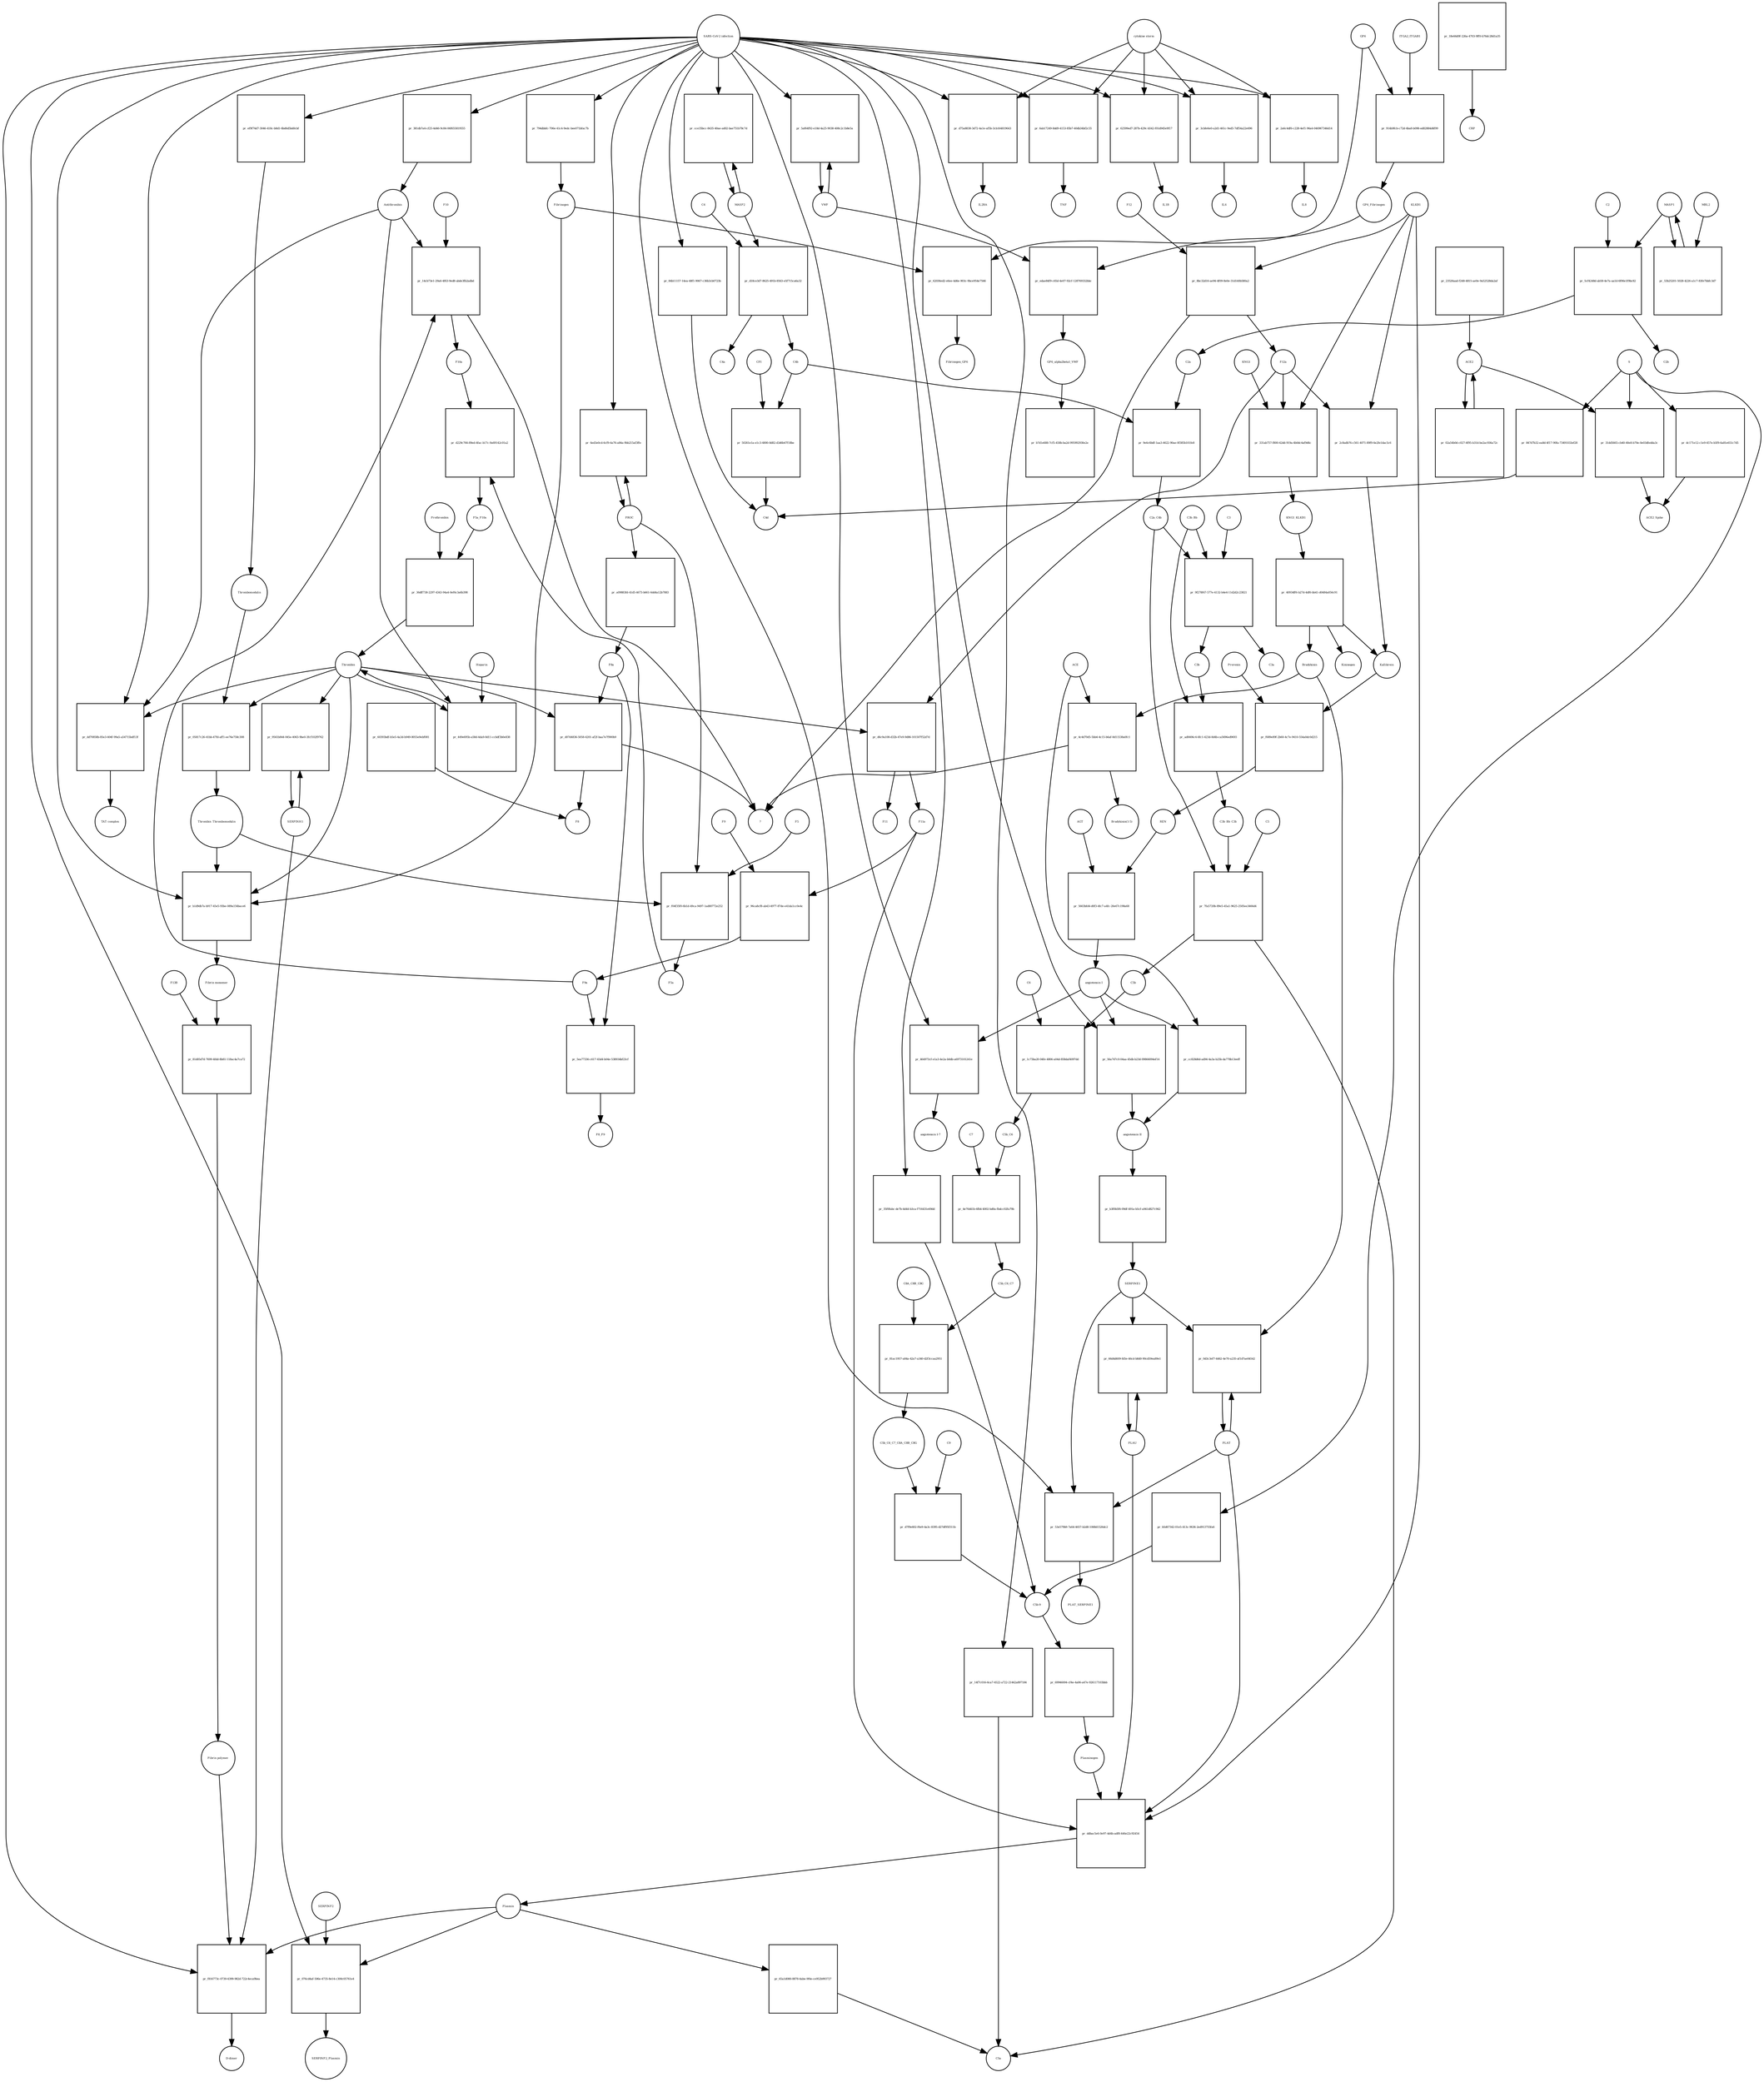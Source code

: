 strict digraph  {
C4b [annotation="", bipartite=0, cls=macromolecule, fontsize=4, label=C4b, shape=circle];
"pr_9e6c6bdf-1aa3-4622-90ae-0f385b101fe8" [annotation="", bipartite=1, cls=process, fontsize=4, label="pr_9e6c6bdf-1aa3-4622-90ae-0f385b101fe8", shape=square];
C2a [annotation="", bipartite=0, cls=macromolecule, fontsize=4, label=C2a, shape=circle];
C2a_C4b [annotation="", bipartite=0, cls=complex, fontsize=4, label=C2a_C4b, shape=circle];
C3b [annotation="", bipartite=0, cls=macromolecule, fontsize=4, label=C3b, shape=circle];
"pr_ad8406c4-6fc1-423d-8d4b-ca5696ed9693" [annotation="", bipartite=1, cls=process, fontsize=4, label="pr_ad8406c4-6fc1-423d-8d4b-ca5696ed9693", shape=square];
C3b_Bb [annotation="urn_miriam_pubmed_12440962|urn_miriam_brenda_3.4.21.47", bipartite=0, cls=complex, fontsize=4, label=C3b_Bb, shape=circle];
C3b_Bb_C3b [annotation="urn_miriam_pubmed_12440962|urn_miriam_brenda_34.4.21.47", bipartite=0, cls=complex, fontsize=4, label=C3b_Bb_C3b, shape=circle];
"pr_50261e1a-e1c3-4800-8d82-d3d6b47f18be" [annotation="", bipartite=1, cls=process, fontsize=4, label="pr_50261e1a-e1c3-4800-8d82-d3d6b47f18be", shape=square];
C4d [annotation="", bipartite=0, cls=macromolecule, fontsize=4, label=C4d, shape=circle];
CFI [annotation="urn_miriam_hgnc_HGNC%3A2771", bipartite=0, cls=macromolecule, fontsize=4, label=CFI, shape=circle];
"pr_60393bdf-b5e5-4a3d-b949-8055e9ebf081" [annotation="", bipartite=1, cls=process, fontsize=4, label="pr_60393bdf-b5e5-4a3d-b949-8055e9ebf081", shape=square];
F8 [annotation="urn_miriam_hgnc_HGNC%3A3546", bipartite=0, cls=macromolecule, fontsize=4, label=F8, shape=circle];
"pr_381db7a4-cf25-4d46-9c84-06f655819555" [annotation="", bipartite=1, cls=process, fontsize=4, label="pr_381db7a4-cf25-4d46-9c84-06f655819555", shape=square];
Antithrombin [annotation="urn_miriam_hgnc_HGNC%3A775", bipartite=0, cls=macromolecule, fontsize=4, label=Antithrombin, shape=circle];
"SARS-CoV-2 infection" [annotation=urn_miriam_taxonomy_2697049, bipartite=0, cls=phenotype, fontsize=4, label="SARS-CoV-2 infection", shape=circle];
S [annotation="urn_miriam_uniprot_P0DTC2|urn_miriam_uniprot_P59594", bipartite=0, cls=macromolecule, fontsize=4, label=S, shape=circle];
"pr_dc171e12-c1e9-457e-b5f9-6a81e651c7d5" [annotation="", bipartite=1, cls="omitted process", fontsize=4, label="pr_dc171e12-c1e9-457e-b5f9-6a81e651c7d5", shape=square];
ACE2_Spike [annotation="", bipartite=0, cls=complex, fontsize=4, label=ACE2_Spike, shape=circle];
Bradykinin [annotation="urn_miriam_obo.chebi_CHEBI%3A3165", bipartite=0, cls=macromolecule, fontsize=4, label=Bradykinin, shape=circle];
"pr_4c4d70d5-5bb4-4c15-b6af-8d11538a0fc1" [annotation="", bipartite=1, cls=process, fontsize=4, label="pr_4c4d70d5-5bb4-4c15-b6af-8d11538a0fc1", shape=square];
"Bradykinin(1-5)" [annotation="", bipartite=0, cls=macromolecule, fontsize=4, label="Bradykinin(1-5)", shape=circle];
"?" [annotation="", bipartite=0, cls=macromolecule, fontsize=4, label="?", shape=circle];
ACE [annotation="urn_miriam_hgnc_HGNC%3A2707", bipartite=0, cls=macromolecule, fontsize=4, label=ACE, shape=circle];
ACE2 [annotation="urn_miriam_hgnc_HGNC%3A13557", bipartite=0, cls=macromolecule, fontsize=4, label=ACE2, shape=circle];
"pr_02a54b0d-c027-4f95-b31d-be2ac936a72c" [annotation="", bipartite=1, cls=process, fontsize=4, label="pr_02a54b0d-c027-4f95-b31d-be2ac936a72c", shape=square];
"pr_31dd5665-cb40-40e8-b70e-0e03dfedda3c" [annotation="", bipartite=1, cls=process, fontsize=4, label="pr_31dd5665-cb40-40e8-b70e-0e03dfedda3c", shape=square];
"pr_23526aad-f248-4815-ae0e-9a52528da2af" [annotation="", bipartite=1, cls=process, fontsize=4, label="pr_23526aad-f248-4815-ae0e-9a52528da2af", shape=square];
"angiotensin I" [annotation="urn_miriam_obo.chebi_CHEBI%3A2718", bipartite=0, cls="simple chemical", fontsize=4, label="angiotensin I", shape=circle];
"pr_464973cf-e1a3-4e2a-b0db-a6973101241e" [annotation="", bipartite=1, cls=process, fontsize=4, label="pr_464973cf-e1a3-4e2a-b0db-a6973101241e", shape=square];
"angiotensin I-7" [annotation="urn_miriam_obo.chebi_CHEBI%3A55438", bipartite=0, cls="simple chemical", fontsize=4, label="angiotensin I-7", shape=circle];
"pr_847d7b32-ea8d-4f17-90fa-73491033ef28" [annotation="", bipartite=1, cls=process, fontsize=4, label="pr_847d7b32-ea8d-4f17-90fa-73491033ef28", shape=square];
"pr_b5d67342-01e5-413c-9636-2ed913755fa6" [annotation="", bipartite=1, cls=process, fontsize=4, label="pr_b5d67342-01e5-413c-9636-2ed913755fa6", shape=square];
"C5b-9" [annotation="", bipartite=0, cls=complex, fontsize=4, label="C5b-9", shape=circle];
"pr_18e66d9f-226a-4703-9ff0-b76dc28d1a35" [annotation="", bipartite=1, cls=process, fontsize=4, label="pr_18e66d9f-226a-4703-9ff0-b76dc28d1a35", shape=square];
CRP [annotation="urn_miriam_hgnc_HGNC%3A2367", bipartite=0, cls=macromolecule, fontsize=4, label=CRP, shape=circle];
VWF [annotation="", bipartite=0, cls=macromolecule, fontsize=4, label=VWF, shape=circle];
"pr_5af64f92-e18d-4a25-9038-408c2c1b8e5a" [annotation="", bipartite=1, cls=process, fontsize=4, label="pr_5af64f92-e18d-4a25-9038-408c2c1b8e5a", shape=square];
PROC [annotation="urn_miriam_hgnc_HGNC%3A9451", bipartite=0, cls=macromolecule, fontsize=4, label=PROC, shape=circle];
"pr_6ed3e0cd-6cf9-4a76-a84a-9bb215af3ffe" [annotation="", bipartite=1, cls=process, fontsize=4, label="pr_6ed3e0cd-6cf9-4a76-a84a-9bb215af3ffe", shape=square];
"pr_84b11157-14ea-48f1-9067-c36b3cb0723b" [annotation="", bipartite=1, cls=process, fontsize=4, label="pr_84b11157-14ea-48f1-9067-c36b3cb0723b", shape=square];
Plasmin [annotation="urn_miriam_hgnc_HGNC%3A9051", bipartite=0, cls=macromolecule, fontsize=4, label=Plasmin, shape=circle];
"pr_076cd4af-506e-4735-8e14-c300c05761e4" [annotation="", bipartite=1, cls=process, fontsize=4, label="pr_076cd4af-506e-4735-8e14-c300c05761e4", shape=square];
SERPINF2 [annotation="urn_miriam_hgnc_HGNC%3A9075", bipartite=0, cls=macromolecule, fontsize=4, label=SERPINF2, shape=circle];
SERPINF2_Plasmin [annotation="", bipartite=0, cls=complex, fontsize=4, label=SERPINF2_Plasmin, shape=circle];
"pr_ef9f74d7-3046-418c-b8d1-6bd6d5bd0cbf" [annotation="", bipartite=1, cls=process, fontsize=4, label="pr_ef9f74d7-3046-418c-b8d1-6bd6d5bd0cbf", shape=square];
Thrombomodulin [annotation="urn_miriam_hgnc_HGNC%3A11784", bipartite=0, cls=macromolecule, fontsize=4, label=Thrombomodulin, shape=circle];
KLKB1 [annotation=urn_miriam_hgnc_6371, bipartite=0, cls=macromolecule, fontsize=4, label=KLKB1, shape=circle];
"pr_2c8adb76-c561-4071-89f9-6e2fe1dac5c6" [annotation="", bipartite=1, cls=process, fontsize=4, label="pr_2c8adb76-c561-4071-89f9-6e2fe1dac5c6", shape=square];
Kallikrein [annotation=urn_miriam_hgnc_6371, bipartite=0, cls=macromolecule, fontsize=4, label=Kallikrein, shape=circle];
F12a [annotation="urn_miriam_hgnc_HGNC%3A3530", bipartite=0, cls=macromolecule, fontsize=4, label=F12a, shape=circle];
KNG1_KLKB1 [annotation=urn_miriam_pubmed_17598838, bipartite=0, cls=complex, fontsize=4, label=KNG1_KLKB1, shape=circle];
"pr_40934ff6-b27d-4df6-bb41-d0484a056c91" [annotation="", bipartite=1, cls=process, fontsize=4, label="pr_40934ff6-b27d-4df6-bb41-d0484a056c91", shape=square];
Kininogen [annotation="urn_miriam_hgnc_HGNC%3A6383", bipartite=0, cls=macromolecule, fontsize=4, label=Kininogen, shape=circle];
"pr_35f0fabc-de7b-4d44-b3ca-f716431e69dd" [annotation="", bipartite=1, cls=process, fontsize=4, label="pr_35f0fabc-de7b-4d44-b3ca-f716431e69dd", shape=square];
"pr_14f7c016-6ca7-4522-a722-21442a897184" [annotation="", bipartite=1, cls=process, fontsize=4, label="pr_14f7c016-6ca7-4522-a722-21442a897184", shape=square];
C5a [annotation="", bipartite=0, cls=macromolecule, fontsize=4, label=C5a, shape=circle];
PLAT [annotation="urn_miriam_hgnc_HGNC%3A9051", bipartite=0, cls=macromolecule, fontsize=4, label=PLAT, shape=circle];
"pr_0d3c3ef7-4462-4e70-a235-af1d7ae04542" [annotation="", bipartite=1, cls=process, fontsize=4, label="pr_0d3c3ef7-4462-4e70-a235-af1d7ae04542", shape=square];
SERPINE1 [annotation="urn_miriam_hgnc_HGNC%3A8593", bipartite=0, cls=macromolecule, fontsize=4, label=SERPINE1, shape=circle];
AGT [annotation="urn_miriam_hgnc_HGNC%3A333", bipartite=0, cls=macromolecule, fontsize=4, label=AGT, shape=circle];
"pr_5663bfd4-d0f3-4fc7-a4fc-20e67c198a68" [annotation="", bipartite=1, cls=process, fontsize=4, label="pr_5663bfd4-d0f3-4fc7-a4fc-20e67c198a68", shape=square];
REN [annotation="urn_miriam_hgnc_HGNC%3A9958", bipartite=0, cls=macromolecule, fontsize=4, label=REN, shape=circle];
C2 [annotation="urn_miriam_hgnc_HGNC%3A1248", bipartite=0, cls=macromolecule, fontsize=4, label=C2, shape=circle];
"pr_5cf4248d-ab58-4e7a-aa1d-6f06e1f9bc82" [annotation="", bipartite=1, cls=process, fontsize=4, label="pr_5cf4248d-ab58-4e7a-aa1d-6f06e1f9bc82", shape=square];
C2b [annotation="", bipartite=0, cls=macromolecule, fontsize=4, label=C2b, shape=circle];
MASP1 [annotation="", bipartite=0, cls=macromolecule, fontsize=4, label=MASP1, shape=circle];
MASP2 [annotation="", bipartite=0, cls=macromolecule, fontsize=4, label=MASP2, shape=circle];
"pr_cce35bcc-8435-40ae-ad02-bae751b78c7d" [annotation="", bipartite=1, cls=process, fontsize=4, label="pr_cce35bcc-8435-40ae-ad02-bae751b78c7d", shape=square];
"pr_53b25201-5028-4226-a1c7-83fe7bbfc3d7" [annotation="", bipartite=1, cls=process, fontsize=4, label="pr_53b25201-5028-4226-a1c7-83fe7bbfc3d7", shape=square];
MBL2 [annotation=urn_miriam_hgnc_6902, bipartite=0, cls=macromolecule, fontsize=4, label=MBL2, shape=circle];
F10 [annotation="urn_miriam_hgnc_HGNC%3A3528", bipartite=0, cls=macromolecule, fontsize=4, label=F10, shape=circle];
"pr_14cb73e1-29a6-4f63-9ed8-abde3fb2adbd" [annotation="", bipartite=1, cls=process, fontsize=4, label="pr_14cb73e1-29a6-4f63-9ed8-abde3fb2adbd", shape=square];
F10a [annotation="urn_miriam_hgnc_HGNC%3A3528", bipartite=0, cls=macromolecule, fontsize=4, label=F10a, shape=circle];
F9a [annotation="", bipartite=0, cls=macromolecule, fontsize=4, label=F9a, shape=circle];
C3 [annotation="urn_miriam_hgnc_HGNC%3A1318", bipartite=0, cls=macromolecule, fontsize=4, label=C3, shape=circle];
"pr_9f278f47-577e-4132-b4e4-11d2d2c23821" [annotation="", bipartite=1, cls=process, fontsize=4, label="pr_9f278f47-577e-4132-b4e4-11d2d2c23821", shape=square];
C3a [annotation="", bipartite=0, cls=macromolecule, fontsize=4, label=C3a, shape=circle];
Prorenin [annotation="", bipartite=0, cls=macromolecule, fontsize=4, label=Prorenin, shape=circle];
"pr_f689e89f-2b60-4c7e-9410-554a0dc0d215" [annotation="", bipartite=1, cls=process, fontsize=4, label="pr_f689e89f-2b60-4c7e-9410-554a0dc0d215", shape=square];
F8a [annotation="urn_miriam_hgnc_HGNC%3A3546", bipartite=0, cls=macromolecule, fontsize=4, label=F8a, shape=circle];
"pr_d07d4836-5058-4201-af2f-baa7e7f900b9" [annotation="", bipartite=1, cls=process, fontsize=4, label="pr_d07d4836-5058-4201-af2f-baa7e7f900b9", shape=square];
Thrombin [annotation="urn_miriam_hgnc_HGNC%3A3535", bipartite=0, cls=macromolecule, fontsize=4, label=Thrombin, shape=circle];
"pr_449e695b-a58d-4da9-8d11-ccbdf3b0e838" [annotation="", bipartite=1, cls=process, fontsize=4, label="pr_449e695b-a58d-4da9-8d11-ccbdf3b0e838", shape=square];
Heparin [annotation="urn_miriam_pubmed_708377|urn_miriam_obo.chebi_CHEBI%3A28304", bipartite=0, cls="simple chemical", fontsize=4, label=Heparin, shape=circle];
"pr_cc828d6d-ad94-4a3a-b25b-da778b13eeff" [annotation="", bipartite=1, cls=process, fontsize=4, label="pr_cc828d6d-ad94-4a3a-b25b-da778b13eeff", shape=square];
"angiotensin II" [annotation="urn_miriam_obo.chebi_CHEBI%3A2718", bipartite=0, cls="simple chemical", fontsize=4, label="angiotensin II", shape=circle];
PLAU [annotation="", bipartite=0, cls=macromolecule, fontsize=4, label=PLAU, shape=circle];
"pr_66d4d609-fd5e-46cd-b8d0-90cd59ea89e1" [annotation="", bipartite=1, cls=process, fontsize=4, label="pr_66d4d609-fd5e-46cd-b8d0-90cd59ea89e1", shape=square];
F12 [annotation="urn_miriam_hgnc_HGNC%3A3530", bipartite=0, cls=macromolecule, fontsize=4, label=F12, shape=circle];
"pr_8bc32d16-ae94-4f09-8e0e-31d140b580a2" [annotation="", bipartite=1, cls=process, fontsize=4, label="pr_8bc32d16-ae94-4f09-8e0e-31d140b580a2", shape=square];
"pr_d6c9a108-d32b-47e9-9d86-101507f52d7d" [annotation="", bipartite=1, cls=process, fontsize=4, label="pr_d6c9a108-d32b-47e9-9d86-101507f52d7d", shape=square];
F11 [annotation="urn_miriam_hgnc_HGNC%3A3529", bipartite=0, cls=macromolecule, fontsize=4, label=F11, shape=circle];
F11a [annotation="urn_miriam_hgnc_HGNC%3A3529", bipartite=0, cls=macromolecule, fontsize=4, label=F11a, shape=circle];
C4 [annotation="", bipartite=0, cls=macromolecule, fontsize=4, label=C4, shape=circle];
"pr_d18ce3d7-8625-491b-8563-e5f715ca6a32" [annotation="", bipartite=1, cls=process, fontsize=4, label="pr_d18ce3d7-8625-491b-8563-e5f715ca6a32", shape=square];
C4a [annotation="", bipartite=0, cls=macromolecule, fontsize=4, label=C4a, shape=circle];
"pr_53e579b9-7a64-4657-b2d8-1068d1526dc2" [annotation="", bipartite=1, cls=process, fontsize=4, label="pr_53e579b9-7a64-4657-b2d8-1068d1526dc2", shape=square];
PLAT_SERPINE1 [annotation=urn_miriam_pubmed_22449964, bipartite=0, cls=complex, fontsize=4, label=PLAT_SERPINE1, shape=circle];
"pr_5ea77336-c617-45d4-b04e-538934bf23cf" [annotation="", bipartite=1, cls=process, fontsize=4, label="pr_5ea77336-c617-45d4-b04e-538934bf23cf", shape=square];
F8_F9 [annotation=urn_miriam_pubmed_22471307, bipartite=0, cls=complex, fontsize=4, label=F8_F9, shape=circle];
"pr_d229c766-89ed-4fac-b17c-9a69142c01a2" [annotation="", bipartite=1, cls=process, fontsize=4, label="pr_d229c766-89ed-4fac-b17c-9a69142c01a2", shape=square];
F5a [annotation="urn_miriam_hgnc_HGNC%3A3542", bipartite=0, cls=macromolecule, fontsize=4, label=F5a, shape=circle];
F5a_F10a [annotation=urn_miriam_pubmed_2303476, bipartite=0, cls=complex, fontsize=4, label=F5a_F10a, shape=circle];
F5 [annotation="urn_miriam_hgnc_HGNC%3A3541", bipartite=0, cls=macromolecule, fontsize=4, label=F5, shape=circle];
"pr_f04f35f0-6b1d-49ca-9497-1ad80772e252" [annotation="", bipartite=1, cls=process, fontsize=4, label="pr_f04f35f0-6b1d-49ca-9497-1ad80772e252", shape=square];
Thrombin_Thrombomodulin [annotation="urn_miriam_pubmed_6282863|urn_miriam_taxonomy_9986", bipartite=0, cls=complex, fontsize=4, label=Thrombin_Thrombomodulin, shape=circle];
SERPINH1 [annotation="urn_miriam_hgnc_HGNC%3A1546", bipartite=0, cls=macromolecule, fontsize=4, label=SERPINH1, shape=circle];
"pr_9561b844-045e-4063-9be0-3fcf102f9762" [annotation="", bipartite=1, cls=process, fontsize=4, label="pr_9561b844-045e-4063-9be0-3fcf102f9762", shape=square];
Fibrinogen [annotation=urn_miriam_pubmed_19296670, bipartite=0, cls=complex, fontsize=4, label=Fibrinogen, shape=circle];
"pr_b1d9db7a-b917-45e5-93be-089a156bace6" [annotation="", bipartite=1, cls=process, fontsize=4, label="pr_b1d9db7a-b917-45e5-93be-089a156bace6", shape=square];
"Fibrin monomer" [annotation="", bipartite=0, cls=macromolecule, fontsize=4, label="Fibrin monomer", shape=circle];
C5 [annotation="urn_miriam_hgnc_HGNC%3A1331", bipartite=0, cls=macromolecule, fontsize=4, label=C5, shape=circle];
"pr_7fa5720b-89e5-45a1-9625-2505ee3466d4" [annotation="", bipartite=1, cls=process, fontsize=4, label="pr_7fa5720b-89e5-45a1-9625-2505ee3466d4", shape=square];
C5b [annotation="", bipartite=0, cls=macromolecule, fontsize=4, label=C5b, shape=circle];
"pr_1c73ba20-04fe-4806-a04d-858daf4097dd" [annotation="", bipartite=1, cls=process, fontsize=4, label="pr_1c73ba20-04fe-4806-a04d-858daf4097dd", shape=square];
C6 [annotation="urn_miriam_hgnc_HGNC%3A1339", bipartite=0, cls=macromolecule, fontsize=4, label=C6, shape=circle];
C5b_C6 [annotation="", bipartite=0, cls=complex, fontsize=4, label=C5b_C6, shape=circle];
"pr_4e70d41b-6fb4-4002-bd0a-fbdcc02fa79b" [annotation="", bipartite=1, cls=process, fontsize=4, label="pr_4e70d41b-6fb4-4002-bd0a-fbdcc02fa79b", shape=square];
C7 [annotation="urn_miriam_hgnc_HGNC%3A1346", bipartite=0, cls=macromolecule, fontsize=4, label=C7, shape=circle];
C5b_C6_C7 [annotation=urn_miriam_pubmed_28630159, bipartite=0, cls=complex, fontsize=4, label=C5b_C6_C7, shape=circle];
"pr_81ac1957-a84a-42a7-a340-d2f3ccaa2951" [annotation="", bipartite=1, cls=process, fontsize=4, label="pr_81ac1957-a84a-42a7-a340-d2f3ccaa2951", shape=square];
C8A_C8B_C8G [annotation="", bipartite=0, cls=complex, fontsize=4, label=C8A_C8B_C8G, shape=circle];
C5b_C6_C7_C8A_C8B_C8G [annotation=urn_miriam_pubmed_28630159, bipartite=0, cls=complex, fontsize=4, label=C5b_C6_C7_C8A_C8B_C8G, shape=circle];
"pr_d7f9e602-f6e9-4a3c-8395-d27df95f311b" [annotation="", bipartite=1, cls=process, fontsize=4, label="pr_d7f9e602-f6e9-4a3c-8395-d27df95f311b", shape=square];
C9 [annotation="urn_miriam_hgnc_HGNC%3A1358", bipartite=0, cls=macromolecule, fontsize=4, label=C9, shape=circle];
"pr_56a747c0-04aa-45db-b23d-09866094ef14" [annotation="", bipartite=1, cls=process, fontsize=4, label="pr_56a747c0-04aa-45db-b23d-09866094ef14", shape=square];
"pr_62599ed7-287b-429c-b542-f01d945e9f17" [annotation="", bipartite=1, cls=process, fontsize=4, label="pr_62599ed7-287b-429c-b542-f01d945e9f17", shape=square];
IL1B [annotation=urn_miriam_hgnc_5992, bipartite=0, cls=macromolecule, fontsize=4, label=IL1B, shape=circle];
"cytokine storm" [annotation=urn_miriam_pubmed_2504360, bipartite=0, cls=phenotype, fontsize=4, label="cytokine storm", shape=circle];
"pr_794dbbfc-706e-41c4-9edc-bee071bfac7b" [annotation="", bipartite=1, cls=process, fontsize=4, label="pr_794dbbfc-706e-41c4-9edc-bee071bfac7b", shape=square];
"pr_3cbfe6e0-a2d1-461c-9ed5-7df54a22e696" [annotation="", bipartite=1, cls=process, fontsize=4, label="pr_3cbfe6e0-a2d1-461c-9ed5-7df54a22e696", shape=square];
IL6 [annotation=urn_miriam_hgnc_6018, bipartite=0, cls=macromolecule, fontsize=4, label=IL6, shape=circle];
"pr_2a6c4df6-c228-4ef1-96a4-046967346d14" [annotation="", bipartite=1, cls=process, fontsize=4, label="pr_2a6c4df6-c228-4ef1-96a4-046967346d14", shape=square];
IL8 [annotation="urn_miriam_hgnc_HGNC%3A6025", bipartite=0, cls=macromolecule, fontsize=4, label=IL8, shape=circle];
"pr_d75a8838-3d72-4a1e-af5b-3cb164819643" [annotation="", bipartite=1, cls=process, fontsize=4, label="pr_d75a8838-3d72-4a1e-af5b-3cb164819643", shape=square];
IL2RA [annotation="urn_miriam_hgnc_HGNC%3A6008", bipartite=0, cls=macromolecule, fontsize=4, label=IL2RA, shape=circle];
Plasminogen [annotation="urn_miriam_hgnc_HGNC%3A9071", bipartite=0, cls=macromolecule, fontsize=4, label=Plasminogen, shape=circle];
"pr_ddbac5e6-0e97-4d4b-adf8-446e22c92454" [annotation="", bipartite=1, cls=process, fontsize=4, label="pr_ddbac5e6-0e97-4d4b-adf8-446e22c92454", shape=square];
"pr_dd70858b-85e3-404f-99a5-a54715bdf13f" [annotation="", bipartite=1, cls=process, fontsize=4, label="pr_dd70858b-85e3-404f-99a5-a54715bdf13f", shape=square];
"TAT complex" [annotation=urn_miriam_pubmed_22930518, bipartite=0, cls=complex, fontsize=4, label="TAT complex", shape=circle];
Prothrombin [annotation="urn_miriam_hgnc_HGNC%3A3535", bipartite=0, cls=macromolecule, fontsize=4, label=Prothrombin, shape=circle];
"pr_36dff738-2297-4343-94a4-0ef6c3a6b398" [annotation="", bipartite=1, cls=process, fontsize=4, label="pr_36dff738-2297-4343-94a4-0ef6c3a6b398", shape=square];
"pr_a09883fd-41d5-4673-b661-6dd4a12b7883" [annotation="", bipartite=1, cls=process, fontsize=4, label="pr_a09883fd-41d5-4673-b661-6dd4a12b7883", shape=square];
"pr_b3f0b5f6-09df-491a-b5cf-a941d827c942" [annotation="", bipartite=1, cls=process, fontsize=4, label="pr_b3f0b5f6-09df-491a-b5cf-a941d827c942", shape=square];
"pr_05817c26-41bb-47fd-aff1-ee76e758c308" [annotation="", bipartite=1, cls=process, fontsize=4, label="pr_05817c26-41bb-47fd-aff1-ee76e758c308", shape=square];
F9 [annotation="urn_miriam_hgnc_HGNC%3A35531", bipartite=0, cls=macromolecule, fontsize=4, label=F9, shape=circle];
"pr_96ca8cf8-ab43-4977-87de-e41da1cc0e4c" [annotation="", bipartite=1, cls=process, fontsize=4, label="pr_96ca8cf8-ab43-4977-87de-e41da1cc0e4c", shape=square];
"pr_331ab757-f800-42dd-919a-4b0dc4af9d6c" [annotation="", bipartite=1, cls=process, fontsize=4, label="pr_331ab757-f800-42dd-919a-4b0dc4af9d6c", shape=square];
KNG1 [annotation="urn_miriam_hgnc.symbol_6383", bipartite=0, cls=macromolecule, fontsize=4, label=KNG1, shape=circle];
"pr_69946004-cf4e-4a06-a47e-926117103bbb" [annotation="", bipartite=1, cls=process, fontsize=4, label="pr_69946004-cf4e-4a06-a47e-926117103bbb", shape=square];
"pr_65a1d080-8878-4abe-9f4e-ce952b993727" [annotation="", bipartite=1, cls=process, fontsize=4, label="pr_65a1d080-8878-4abe-9f4e-ce952b993727", shape=square];
"pr_6ab17249-8dd9-4153-85b7-40db34bf2c55" [annotation="", bipartite=1, cls=process, fontsize=4, label="pr_6ab17249-8dd9-4153-85b7-40db34bf2c55", shape=square];
TNF [annotation=urn_miriam_hgnc_11892, bipartite=0, cls=macromolecule, fontsize=4, label=TNF, shape=circle];
"pr_81d05d7d-7699-4fdd-8b81-118ac4a7ca72" [annotation="", bipartite=1, cls=process, fontsize=4, label="pr_81d05d7d-7699-4fdd-8b81-118ac4a7ca72", shape=square];
"Fibrin polymer" [annotation="", bipartite=0, cls=macromolecule, fontsize=4, label="Fibrin polymer", shape=circle];
F13B [annotation="", bipartite=0, cls=macromolecule, fontsize=4, label=F13B, shape=circle];
"pr_f816773c-0739-4399-982d-722c4eca9bea" [annotation="", bipartite=1, cls=process, fontsize=4, label="pr_f816773c-0739-4399-982d-722c4eca9bea", shape=square];
"D-dimer" [annotation=urn_miriam_pubmed_19008457, bipartite=0, cls=macromolecule, fontsize=4, label="D-dimer", shape=circle];
GP6_alpha2beta1_VWF [annotation="", bipartite=0, cls=complex, fontsize=4, label=GP6_alpha2beta1_VWF, shape=circle];
"pr_b7d1e688-7cf5-458b-ba2d-995992930e2e" [annotation="", bipartite=1, cls="omitted process", fontsize=4, label="pr_b7d1e688-7cf5-458b-ba2d-995992930e2e", shape=square];
GP6 [annotation=urn_miriam_hgnc_14388, bipartite=0, cls=macromolecule, fontsize=4, label=GP6, shape=circle];
"pr_914b9fcb-c72d-4ba8-b098-ed82884d6f99" [annotation="", bipartite=1, cls=process, fontsize=4, label="pr_914b9fcb-c72d-4ba8-b098-ed82884d6f99", shape=square];
ITGA2_ITGAB1 [annotation="urn_miriam_intact_EBI-16428357", bipartite=0, cls=complex, fontsize=4, label=ITGA2_ITGAB1, shape=circle];
GP6_Fibrinogen [annotation="", bipartite=0, cls=complex, fontsize=4, label=GP6_Fibrinogen, shape=circle];
"pr_edae84f9-c65d-4e07-92cf-128769332bbc" [annotation="", bipartite=1, cls=process, fontsize=4, label="pr_edae84f9-c65d-4e07-92cf-128769332bbc", shape=square];
"pr_62036ed2-e6ee-4d6e-903c-9bce954e7566" [annotation="", bipartite=1, cls=process, fontsize=4, label="pr_62036ed2-e6ee-4d6e-903c-9bce954e7566", shape=square];
Fibrinogen_GP6 [annotation=urn_miriam_pubmed_19296670, bipartite=0, cls=complex, fontsize=4, label=Fibrinogen_GP6, shape=circle];
C4b -> "pr_9e6c6bdf-1aa3-4622-90ae-0f385b101fe8"  [annotation="", interaction_type=consumption];
C4b -> "pr_50261e1a-e1c3-4800-8d82-d3d6b47f18be"  [annotation="", interaction_type=consumption];
"pr_9e6c6bdf-1aa3-4622-90ae-0f385b101fe8" -> C2a_C4b  [annotation="", interaction_type=production];
C2a -> "pr_9e6c6bdf-1aa3-4622-90ae-0f385b101fe8"  [annotation="", interaction_type=consumption];
C2a_C4b -> "pr_9f278f47-577e-4132-b4e4-11d2d2c23821"  [annotation=urn_miriam_pubmed_12440962, interaction_type=catalysis];
C2a_C4b -> "pr_7fa5720b-89e5-45a1-9625-2505ee3466d4"  [annotation=urn_miriam_pubmed_28630159, interaction_type=catalysis];
C3b -> "pr_ad8406c4-6fc1-423d-8d4b-ca5696ed9693"  [annotation="", interaction_type=consumption];
"pr_ad8406c4-6fc1-423d-8d4b-ca5696ed9693" -> C3b_Bb_C3b  [annotation="", interaction_type=production];
C3b_Bb -> "pr_ad8406c4-6fc1-423d-8d4b-ca5696ed9693"  [annotation="", interaction_type=consumption];
C3b_Bb -> "pr_9f278f47-577e-4132-b4e4-11d2d2c23821"  [annotation=urn_miriam_pubmed_12440962, interaction_type=catalysis];
C3b_Bb_C3b -> "pr_7fa5720b-89e5-45a1-9625-2505ee3466d4"  [annotation=urn_miriam_pubmed_28630159, interaction_type=catalysis];
"pr_50261e1a-e1c3-4800-8d82-d3d6b47f18be" -> C4d  [annotation="", interaction_type=production];
CFI -> "pr_50261e1a-e1c3-4800-8d82-d3d6b47f18be"  [annotation=urn_miriam_pubmed_19362461, interaction_type=catalysis];
"pr_60393bdf-b5e5-4a3d-b949-8055e9ebf081" -> F8  [annotation="", interaction_type=production];
"pr_381db7a4-cf25-4d46-9c84-06f655819555" -> Antithrombin  [annotation="", interaction_type=production];
Antithrombin -> "pr_14cb73e1-29a6-4f63-9ed8-abde3fb2adbd"  [annotation="urn_miriam_pubmed_11551226|urn_miriam_pubmed_15853774", interaction_type=inhibition];
Antithrombin -> "pr_449e695b-a58d-4da9-8d11-ccbdf3b0e838"  [annotation=urn_miriam_pubmed_15853774, interaction_type=inhibition];
Antithrombin -> "pr_dd70858b-85e3-404f-99a5-a54715bdf13f"  [annotation="", interaction_type=consumption];
"SARS-CoV-2 infection" -> "pr_381db7a4-cf25-4d46-9c84-06f655819555"  [annotation=urn_miriam_pubmed_32302438, interaction_type="necessary stimulation"];
"SARS-CoV-2 infection" -> "pr_464973cf-e1a3-4e2a-b0db-a6973101241e"  [annotation=urn_miriam_pubmed_23392115, interaction_type=inhibition];
"SARS-CoV-2 infection" -> "pr_5af64f92-e18d-4a25-9038-408c2c1b8e5a"  [annotation=urn_miriam_pubmed_32367170, interaction_type="necessary stimulation"];
"SARS-CoV-2 infection" -> "pr_6ed3e0cd-6cf9-4a76-a84a-9bb215af3ffe"  [annotation=urn_miriam_pubmed_32302438, interaction_type="necessary stimulation"];
"SARS-CoV-2 infection" -> "pr_84b11157-14ea-48f1-9067-c36b3cb0723b"  [annotation=urn_miriam_pubmed_32299776, interaction_type=stimulation];
"SARS-CoV-2 infection" -> "pr_076cd4af-506e-4735-8e14-c300c05761e4"  [annotation="urn_miriam_pubmed_2437112|urn_miriam_doi_10.1101%2F2020.04.25.20077842", interaction_type=stimulation];
"SARS-CoV-2 infection" -> "pr_ef9f74d7-3046-418c-b8d1-6bd6d5bd0cbf"  [annotation="urn_miriam_doi_10.1101%2F2020.04.25.20077842", interaction_type="necessary stimulation"];
"SARS-CoV-2 infection" -> "pr_35f0fabc-de7b-4d44-b3ca-f716431e69dd"  [annotation=urn_miriam_pmc_PMC7260598, interaction_type="necessary stimulation"];
"SARS-CoV-2 infection" -> "pr_14f7c016-6ca7-4522-a722-21442a897184"  [annotation=urn_miriam_pmc_PMC7260598, interaction_type="necessary stimulation"];
"SARS-CoV-2 infection" -> "pr_cce35bcc-8435-40ae-ad02-bae751b78c7d"  [annotation="urn_miriam_pubmed_11290788|urn_miriam_pubmed_32299776", interaction_type=stimulation];
"SARS-CoV-2 infection" -> "pr_53e579b9-7a64-4657-b2d8-1068d1526dc2"  [annotation="urn_miriam_pubmed_22449964|urn_miriam_doi_10.1101%2F2020.04.25.20077842", interaction_type="necessary stimulation"];
"SARS-CoV-2 infection" -> "pr_b1d9db7a-b917-45e5-93be-089a156bace6"  [annotation="urn_miriam_pubmed_6282863|urn_miriam_pubmed_28228446|urn_miriam_pubmed_2117226", interaction_type="necessary stimulation"];
"SARS-CoV-2 infection" -> "pr_56a747c0-04aa-45db-b23d-09866094ef14"  [annotation=urn_miriam_pubmed_32048163, interaction_type=catalysis];
"SARS-CoV-2 infection" -> "pr_62599ed7-287b-429c-b542-f01d945e9f17"  [annotation=urn_miriam_pubmed_32171193, interaction_type=stimulation];
"SARS-CoV-2 infection" -> "pr_794dbbfc-706e-41c4-9edc-bee071bfac7b"  [annotation="", interaction_type=consumption];
"SARS-CoV-2 infection" -> "pr_3cbfe6e0-a2d1-461c-9ed5-7df54a22e696"  [annotation=urn_miriam_pubmed_32286245, interaction_type=stimulation];
"SARS-CoV-2 infection" -> "pr_2a6c4df6-c228-4ef1-96a4-046967346d14"  [annotation=urn_miriam_pubmed_32286245, interaction_type=stimulation];
"SARS-CoV-2 infection" -> "pr_d75a8838-3d72-4a1e-af5b-3cb164819643"  [annotation=urn_miriam_pubmed_32286245, interaction_type=stimulation];
"SARS-CoV-2 infection" -> "pr_dd70858b-85e3-404f-99a5-a54715bdf13f"  [annotation="urn_miriam_pubmed_22930518|urn_miriam_doi_10.1101%2F2020.04.25.20077842", interaction_type="necessary stimulation"];
"SARS-CoV-2 infection" -> "pr_6ab17249-8dd9-4153-85b7-40db34bf2c55"  [annotation=urn_miriam_pubmed_32504360, interaction_type=stimulation];
"SARS-CoV-2 infection" -> "pr_f816773c-0739-4399-982d-722c4eca9bea"  [annotation="urn_miriam_pubmed_29096812|urn_miriam_pubmed_10574983|urn_miriam_pubmed_32172226", interaction_type="necessary stimulation"];
S -> "pr_dc171e12-c1e9-457e-b5f9-6a81e651c7d5"  [annotation="", interaction_type=consumption];
S -> "pr_31dd5665-cb40-40e8-b70e-0e03dfedda3c"  [annotation="", interaction_type=consumption];
S -> "pr_847d7b32-ea8d-4f17-90fa-73491033ef28"  [annotation="", interaction_type=consumption];
S -> "pr_b5d67342-01e5-413c-9636-2ed913755fa6"  [annotation="", interaction_type=consumption];
"pr_dc171e12-c1e9-457e-b5f9-6a81e651c7d5" -> ACE2_Spike  [annotation="", interaction_type=production];
Bradykinin -> "pr_4c4d70d5-5bb4-4c15-b6af-8d11538a0fc1"  [annotation="", interaction_type=consumption];
Bradykinin -> "pr_0d3c3ef7-4462-4e70-a235-af1d7ae04542"  [annotation="urn_miriam_pubmed_10373228|urn_miriam_pubmed_2769655", interaction_type=catalysis];
"pr_4c4d70d5-5bb4-4c15-b6af-8d11538a0fc1" -> "Bradykinin(1-5)"  [annotation="", interaction_type=production];
"pr_4c4d70d5-5bb4-4c15-b6af-8d11538a0fc1" -> "?"  [annotation="", interaction_type=production];
ACE -> "pr_4c4d70d5-5bb4-4c15-b6af-8d11538a0fc1"  [annotation=urn_miriam_pubmed_10969042, interaction_type=catalysis];
ACE -> "pr_cc828d6d-ad94-4a3a-b25b-da778b13eeff"  [annotation="urn_miriam_taxonomy_9606|urn_miriam_pubmed_190881|urn_miriam_pubmed_10969042", interaction_type=catalysis];
ACE2 -> "pr_02a54b0d-c027-4f95-b31d-be2ac936a72c"  [annotation="", interaction_type=consumption];
ACE2 -> "pr_31dd5665-cb40-40e8-b70e-0e03dfedda3c"  [annotation="", interaction_type=consumption];
"pr_02a54b0d-c027-4f95-b31d-be2ac936a72c" -> ACE2  [annotation="", interaction_type=production];
"pr_31dd5665-cb40-40e8-b70e-0e03dfedda3c" -> ACE2_Spike  [annotation="", interaction_type=production];
"pr_23526aad-f248-4815-ae0e-9a52528da2af" -> ACE2  [annotation="", interaction_type=production];
"angiotensin I" -> "pr_464973cf-e1a3-4e2a-b0db-a6973101241e"  [annotation="", interaction_type=consumption];
"angiotensin I" -> "pr_cc828d6d-ad94-4a3a-b25b-da778b13eeff"  [annotation="", interaction_type=consumption];
"angiotensin I" -> "pr_56a747c0-04aa-45db-b23d-09866094ef14"  [annotation="", interaction_type=consumption];
"pr_464973cf-e1a3-4e2a-b0db-a6973101241e" -> "angiotensin I-7"  [annotation="", interaction_type=production];
"pr_847d7b32-ea8d-4f17-90fa-73491033ef28" -> C4d  [annotation="", interaction_type=production];
"pr_b5d67342-01e5-413c-9636-2ed913755fa6" -> "C5b-9"  [annotation="", interaction_type=production];
"C5b-9" -> "pr_69946004-cf4e-4a06-a47e-926117103bbb"  [annotation="", interaction_type=consumption];
"pr_18e66d9f-226a-4703-9ff0-b76dc28d1a35" -> CRP  [annotation="", interaction_type=production];
VWF -> "pr_5af64f92-e18d-4a25-9038-408c2c1b8e5a"  [annotation="", interaction_type=consumption];
VWF -> "pr_edae84f9-c65d-4e07-92cf-128769332bbc"  [annotation="", interaction_type=consumption];
"pr_5af64f92-e18d-4a25-9038-408c2c1b8e5a" -> VWF  [annotation="", interaction_type=production];
PROC -> "pr_6ed3e0cd-6cf9-4a76-a84a-9bb215af3ffe"  [annotation="", interaction_type=consumption];
PROC -> "pr_f04f35f0-6b1d-49ca-9497-1ad80772e252"  [annotation="urn_miriam_pubmed_6282863|urn_miriam_pubmed_6572921|urn_miriam_pubmed_2322551", interaction_type=inhibition];
PROC -> "pr_a09883fd-41d5-4673-b661-6dd4a12b7883"  [annotation="", interaction_type=consumption];
"pr_6ed3e0cd-6cf9-4a76-a84a-9bb215af3ffe" -> PROC  [annotation="", interaction_type=production];
"pr_84b11157-14ea-48f1-9067-c36b3cb0723b" -> C4d  [annotation="", interaction_type=production];
Plasmin -> "pr_076cd4af-506e-4735-8e14-c300c05761e4"  [annotation="", interaction_type=consumption];
Plasmin -> "pr_65a1d080-8878-4abe-9f4e-ce952b993727"  [annotation="urn_miriam_pubmed_27077125|urn_miriam_taxonomy_10090", interaction_type="necessary stimulation"];
Plasmin -> "pr_f816773c-0739-4399-982d-722c4eca9bea"  [annotation="urn_miriam_pubmed_29096812|urn_miriam_pubmed_10574983|urn_miriam_pubmed_32172226", interaction_type=catalysis];
"pr_076cd4af-506e-4735-8e14-c300c05761e4" -> SERPINF2_Plasmin  [annotation="", interaction_type=production];
SERPINF2 -> "pr_076cd4af-506e-4735-8e14-c300c05761e4"  [annotation="", interaction_type=consumption];
"pr_ef9f74d7-3046-418c-b8d1-6bd6d5bd0cbf" -> Thrombomodulin  [annotation="", interaction_type=production];
Thrombomodulin -> "pr_05817c26-41bb-47fd-aff1-ee76e758c308"  [annotation="", interaction_type=consumption];
KLKB1 -> "pr_2c8adb76-c561-4071-89f9-6e2fe1dac5c6"  [annotation="", interaction_type=consumption];
KLKB1 -> "pr_8bc32d16-ae94-4f09-8e0e-31d140b580a2"  [annotation=urn_miriam_pubmed_21304106, interaction_type=catalysis];
KLKB1 -> "pr_ddbac5e6-0e97-4d4b-adf8-446e22c92454"  [annotation=urn_miriam_pubmed_3850647, interaction_type=catalysis];
KLKB1 -> "pr_331ab757-f800-42dd-919a-4b0dc4af9d6c"  [annotation="", interaction_type=consumption];
"pr_2c8adb76-c561-4071-89f9-6e2fe1dac5c6" -> Kallikrein  [annotation="", interaction_type=production];
Kallikrein -> "pr_f689e89f-2b60-4c7e-9410-554a0dc0d215"  [annotation=urn_miriam_pubmed_12793984, interaction_type=catalysis];
F12a -> "pr_2c8adb76-c561-4071-89f9-6e2fe1dac5c6"  [annotation=urn_miriam_pubmed_21304106, interaction_type=catalysis];
F12a -> "pr_d6c9a108-d32b-47e9-9d86-101507f52d7d"  [annotation="", interaction_type=consumption];
F12a -> "pr_331ab757-f800-42dd-919a-4b0dc4af9d6c"  [annotation=urn_miriam_pubmed_7944388, interaction_type=catalysis];
KNG1_KLKB1 -> "pr_40934ff6-b27d-4df6-bb41-d0484a056c91"  [annotation=urn_miriam_isbn_9781482204049, interaction_type=catalysis];
"pr_40934ff6-b27d-4df6-bb41-d0484a056c91" -> Kininogen  [annotation="", interaction_type=production];
"pr_40934ff6-b27d-4df6-bb41-d0484a056c91" -> Bradykinin  [annotation="", interaction_type=production];
"pr_40934ff6-b27d-4df6-bb41-d0484a056c91" -> Kallikrein  [annotation="", interaction_type=production];
"pr_35f0fabc-de7b-4d44-b3ca-f716431e69dd" -> "C5b-9"  [annotation="", interaction_type=production];
"pr_14f7c016-6ca7-4522-a722-21442a897184" -> C5a  [annotation="", interaction_type=production];
PLAT -> "pr_0d3c3ef7-4462-4e70-a235-af1d7ae04542"  [annotation="", interaction_type=consumption];
PLAT -> "pr_53e579b9-7a64-4657-b2d8-1068d1526dc2"  [annotation="", interaction_type=consumption];
PLAT -> "pr_ddbac5e6-0e97-4d4b-adf8-446e22c92454"  [annotation=urn_miriam_pubmed_3850647, interaction_type=catalysis];
"pr_0d3c3ef7-4462-4e70-a235-af1d7ae04542" -> PLAT  [annotation="", interaction_type=production];
SERPINE1 -> "pr_0d3c3ef7-4462-4e70-a235-af1d7ae04542"  [annotation="urn_miriam_pubmed_10373228|urn_miriam_pubmed_2769655", interaction_type=inhibition];
SERPINE1 -> "pr_66d4d609-fd5e-46cd-b8d0-90cd59ea89e1"  [annotation=urn_miriam_pubmed_21199867, interaction_type=inhibition];
SERPINE1 -> "pr_53e579b9-7a64-4657-b2d8-1068d1526dc2"  [annotation="", interaction_type=consumption];
AGT -> "pr_5663bfd4-d0f3-4fc7-a4fc-20e67c198a68"  [annotation="", interaction_type=consumption];
"pr_5663bfd4-d0f3-4fc7-a4fc-20e67c198a68" -> "angiotensin I"  [annotation="", interaction_type=production];
REN -> "pr_5663bfd4-d0f3-4fc7-a4fc-20e67c198a68"  [annotation="urn_miriam_pubmed_10585461|urn_miriam_pubmed_30934934|urn_miriam_pubmed_6172448|urn_miriam_taxonomy_9606", interaction_type=catalysis];
C2 -> "pr_5cf4248d-ab58-4e7a-aa1d-6f06e1f9bc82"  [annotation="", interaction_type=consumption];
"pr_5cf4248d-ab58-4e7a-aa1d-6f06e1f9bc82" -> C2a  [annotation="", interaction_type=production];
"pr_5cf4248d-ab58-4e7a-aa1d-6f06e1f9bc82" -> C2b  [annotation="", interaction_type=production];
MASP1 -> "pr_5cf4248d-ab58-4e7a-aa1d-6f06e1f9bc82"  [annotation=urn_miriam_pubmed_10946292, interaction_type=catalysis];
MASP1 -> "pr_53b25201-5028-4226-a1c7-83fe7bbfc3d7"  [annotation="", interaction_type=consumption];
MASP2 -> "pr_cce35bcc-8435-40ae-ad02-bae751b78c7d"  [annotation="", interaction_type=consumption];
MASP2 -> "pr_d18ce3d7-8625-491b-8563-e5f715ca6a32"  [annotation=urn_miriam_pubmed_21664989, interaction_type=catalysis];
"pr_cce35bcc-8435-40ae-ad02-bae751b78c7d" -> MASP2  [annotation="", interaction_type=production];
"pr_53b25201-5028-4226-a1c7-83fe7bbfc3d7" -> MASP1  [annotation="", interaction_type=production];
MBL2 -> "pr_53b25201-5028-4226-a1c7-83fe7bbfc3d7"  [annotation=urn_miriam_pubmed_11290788, interaction_type=stimulation];
F10 -> "pr_14cb73e1-29a6-4f63-9ed8-abde3fb2adbd"  [annotation="", interaction_type=consumption];
"pr_14cb73e1-29a6-4f63-9ed8-abde3fb2adbd" -> F10a  [annotation="", interaction_type=production];
"pr_14cb73e1-29a6-4f63-9ed8-abde3fb2adbd" -> "?"  [annotation="", interaction_type=production];
F10a -> "pr_d229c766-89ed-4fac-b17c-9a69142c01a2"  [annotation="", interaction_type=consumption];
F9a -> "pr_14cb73e1-29a6-4f63-9ed8-abde3fb2adbd"  [annotation="urn_miriam_pubmed_11551226|urn_miriam_pubmed_15853774", interaction_type=catalysis];
F9a -> "pr_5ea77336-c617-45d4-b04e-538934bf23cf"  [annotation="", interaction_type=consumption];
C3 -> "pr_9f278f47-577e-4132-b4e4-11d2d2c23821"  [annotation="", interaction_type=consumption];
"pr_9f278f47-577e-4132-b4e4-11d2d2c23821" -> C3a  [annotation="", interaction_type=production];
"pr_9f278f47-577e-4132-b4e4-11d2d2c23821" -> C3b  [annotation="", interaction_type=production];
Prorenin -> "pr_f689e89f-2b60-4c7e-9410-554a0dc0d215"  [annotation="", interaction_type=consumption];
"pr_f689e89f-2b60-4c7e-9410-554a0dc0d215" -> REN  [annotation="", interaction_type=production];
F8a -> "pr_d07d4836-5058-4201-af2f-baa7e7f900b9"  [annotation="", interaction_type=consumption];
F8a -> "pr_5ea77336-c617-45d4-b04e-538934bf23cf"  [annotation="", interaction_type=consumption];
"pr_d07d4836-5058-4201-af2f-baa7e7f900b9" -> F8  [annotation="", interaction_type=production];
"pr_d07d4836-5058-4201-af2f-baa7e7f900b9" -> "?"  [annotation="", interaction_type=production];
Thrombin -> "pr_d07d4836-5058-4201-af2f-baa7e7f900b9"  [annotation=urn_miriam_pubmed_15746105, interaction_type=catalysis];
Thrombin -> "pr_449e695b-a58d-4da9-8d11-ccbdf3b0e838"  [annotation="", interaction_type=consumption];
Thrombin -> "pr_d6c9a108-d32b-47e9-9d86-101507f52d7d"  [annotation="urn_miriam_pubmed_21304106|urn_miriam_pubmed_8631976", interaction_type=catalysis];
Thrombin -> "pr_9561b844-045e-4063-9be0-3fcf102f9762"  [annotation=urn_miriam_pubmed_23809134, interaction_type=catalysis];
Thrombin -> "pr_b1d9db7a-b917-45e5-93be-089a156bace6"  [annotation="urn_miriam_pubmed_6282863|urn_miriam_pubmed_28228446|urn_miriam_pubmed_2117226", interaction_type=catalysis];
Thrombin -> "pr_dd70858b-85e3-404f-99a5-a54715bdf13f"  [annotation="", interaction_type=consumption];
Thrombin -> "pr_05817c26-41bb-47fd-aff1-ee76e758c308"  [annotation="", interaction_type=consumption];
"pr_449e695b-a58d-4da9-8d11-ccbdf3b0e838" -> Thrombin  [annotation="", interaction_type=production];
Heparin -> "pr_449e695b-a58d-4da9-8d11-ccbdf3b0e838"  [annotation=urn_miriam_pubmed_15853774, interaction_type=catalysis];
"pr_cc828d6d-ad94-4a3a-b25b-da778b13eeff" -> "angiotensin II"  [annotation="", interaction_type=production];
"angiotensin II" -> "pr_b3f0b5f6-09df-491a-b5cf-a941d827c942"  [annotation="", interaction_type=consumption];
PLAU -> "pr_66d4d609-fd5e-46cd-b8d0-90cd59ea89e1"  [annotation="", interaction_type=consumption];
PLAU -> "pr_ddbac5e6-0e97-4d4b-adf8-446e22c92454"  [annotation=urn_miriam_pubmed_3850647, interaction_type=catalysis];
"pr_66d4d609-fd5e-46cd-b8d0-90cd59ea89e1" -> PLAU  [annotation="", interaction_type=production];
F12 -> "pr_8bc32d16-ae94-4f09-8e0e-31d140b580a2"  [annotation="", interaction_type=consumption];
"pr_8bc32d16-ae94-4f09-8e0e-31d140b580a2" -> F12a  [annotation="", interaction_type=production];
"pr_8bc32d16-ae94-4f09-8e0e-31d140b580a2" -> "?"  [annotation="", interaction_type=production];
"pr_d6c9a108-d32b-47e9-9d86-101507f52d7d" -> F11  [annotation="", interaction_type=production];
"pr_d6c9a108-d32b-47e9-9d86-101507f52d7d" -> F11a  [annotation="", interaction_type=production];
F11a -> "pr_ddbac5e6-0e97-4d4b-adf8-446e22c92454"  [annotation=urn_miriam_pubmed_3850647, interaction_type=catalysis];
F11a -> "pr_96ca8cf8-ab43-4977-87de-e41da1cc0e4c"  [annotation=urn_miriam_pubmed_9100000, interaction_type=catalysis];
C4 -> "pr_d18ce3d7-8625-491b-8563-e5f715ca6a32"  [annotation="", interaction_type=consumption];
"pr_d18ce3d7-8625-491b-8563-e5f715ca6a32" -> C4b  [annotation="", interaction_type=production];
"pr_d18ce3d7-8625-491b-8563-e5f715ca6a32" -> C4a  [annotation="", interaction_type=production];
"pr_53e579b9-7a64-4657-b2d8-1068d1526dc2" -> PLAT_SERPINE1  [annotation="", interaction_type=production];
"pr_5ea77336-c617-45d4-b04e-538934bf23cf" -> F8_F9  [annotation="", interaction_type=production];
"pr_d229c766-89ed-4fac-b17c-9a69142c01a2" -> F5a_F10a  [annotation="", interaction_type=production];
F5a -> "pr_d229c766-89ed-4fac-b17c-9a69142c01a2"  [annotation="", interaction_type=consumption];
F5a_F10a -> "pr_36dff738-2297-4343-94a4-0ef6c3a6b398"  [annotation="urn_miriam_pubmed_4430674|urn_miriam_pubmed_3818642", interaction_type=catalysis];
F5 -> "pr_f04f35f0-6b1d-49ca-9497-1ad80772e252"  [annotation="", interaction_type=consumption];
"pr_f04f35f0-6b1d-49ca-9497-1ad80772e252" -> F5a  [annotation="", interaction_type=production];
Thrombin_Thrombomodulin -> "pr_f04f35f0-6b1d-49ca-9497-1ad80772e252"  [annotation="urn_miriam_pubmed_6282863|urn_miriam_pubmed_6572921|urn_miriam_pubmed_2322551", interaction_type=inhibition];
Thrombin_Thrombomodulin -> "pr_b1d9db7a-b917-45e5-93be-089a156bace6"  [annotation="urn_miriam_pubmed_6282863|urn_miriam_pubmed_28228446|urn_miriam_pubmed_2117226", interaction_type=inhibition];
SERPINH1 -> "pr_9561b844-045e-4063-9be0-3fcf102f9762"  [annotation="", interaction_type=consumption];
SERPINH1 -> "pr_f816773c-0739-4399-982d-722c4eca9bea"  [annotation="urn_miriam_pubmed_29096812|urn_miriam_pubmed_10574983|urn_miriam_pubmed_32172226", interaction_type=catalysis];
"pr_9561b844-045e-4063-9be0-3fcf102f9762" -> SERPINH1  [annotation="", interaction_type=production];
Fibrinogen -> "pr_b1d9db7a-b917-45e5-93be-089a156bace6"  [annotation="", interaction_type=consumption];
Fibrinogen -> "pr_62036ed2-e6ee-4d6e-903c-9bce954e7566"  [annotation="", interaction_type=consumption];
"pr_b1d9db7a-b917-45e5-93be-089a156bace6" -> "Fibrin monomer"  [annotation="", interaction_type=production];
"Fibrin monomer" -> "pr_81d05d7d-7699-4fdd-8b81-118ac4a7ca72"  [annotation="", interaction_type=consumption];
C5 -> "pr_7fa5720b-89e5-45a1-9625-2505ee3466d4"  [annotation="", interaction_type=consumption];
"pr_7fa5720b-89e5-45a1-9625-2505ee3466d4" -> C5b  [annotation="", interaction_type=production];
"pr_7fa5720b-89e5-45a1-9625-2505ee3466d4" -> C5a  [annotation="", interaction_type=production];
C5b -> "pr_1c73ba20-04fe-4806-a04d-858daf4097dd"  [annotation="", interaction_type=consumption];
"pr_1c73ba20-04fe-4806-a04d-858daf4097dd" -> C5b_C6  [annotation="", interaction_type=production];
C6 -> "pr_1c73ba20-04fe-4806-a04d-858daf4097dd"  [annotation="", interaction_type=consumption];
C5b_C6 -> "pr_4e70d41b-6fb4-4002-bd0a-fbdcc02fa79b"  [annotation="", interaction_type=consumption];
"pr_4e70d41b-6fb4-4002-bd0a-fbdcc02fa79b" -> C5b_C6_C7  [annotation="", interaction_type=production];
C7 -> "pr_4e70d41b-6fb4-4002-bd0a-fbdcc02fa79b"  [annotation="", interaction_type=consumption];
C5b_C6_C7 -> "pr_81ac1957-a84a-42a7-a340-d2f3ccaa2951"  [annotation="", interaction_type=consumption];
"pr_81ac1957-a84a-42a7-a340-d2f3ccaa2951" -> C5b_C6_C7_C8A_C8B_C8G  [annotation="", interaction_type=production];
C8A_C8B_C8G -> "pr_81ac1957-a84a-42a7-a340-d2f3ccaa2951"  [annotation="", interaction_type=consumption];
C5b_C6_C7_C8A_C8B_C8G -> "pr_d7f9e602-f6e9-4a3c-8395-d27df95f311b"  [annotation="", interaction_type=consumption];
"pr_d7f9e602-f6e9-4a3c-8395-d27df95f311b" -> "C5b-9"  [annotation="", interaction_type=production];
C9 -> "pr_d7f9e602-f6e9-4a3c-8395-d27df95f311b"  [annotation="", interaction_type=consumption];
"pr_56a747c0-04aa-45db-b23d-09866094ef14" -> "angiotensin II"  [annotation="", interaction_type=production];
"pr_62599ed7-287b-429c-b542-f01d945e9f17" -> IL1B  [annotation="", interaction_type=production];
"cytokine storm" -> "pr_62599ed7-287b-429c-b542-f01d945e9f17"  [annotation=urn_miriam_pubmed_32171193, interaction_type=stimulation];
"cytokine storm" -> "pr_3cbfe6e0-a2d1-461c-9ed5-7df54a22e696"  [annotation=urn_miriam_pubmed_32286245, interaction_type=stimulation];
"cytokine storm" -> "pr_2a6c4df6-c228-4ef1-96a4-046967346d14"  [annotation=urn_miriam_pubmed_32286245, interaction_type=stimulation];
"cytokine storm" -> "pr_d75a8838-3d72-4a1e-af5b-3cb164819643"  [annotation=urn_miriam_pubmed_32286245, interaction_type=stimulation];
"cytokine storm" -> "pr_6ab17249-8dd9-4153-85b7-40db34bf2c55"  [annotation=urn_miriam_pubmed_32504360, interaction_type=stimulation];
"pr_794dbbfc-706e-41c4-9edc-bee071bfac7b" -> Fibrinogen  [annotation="", interaction_type=production];
"pr_3cbfe6e0-a2d1-461c-9ed5-7df54a22e696" -> IL6  [annotation="", interaction_type=production];
"pr_2a6c4df6-c228-4ef1-96a4-046967346d14" -> IL8  [annotation="", interaction_type=production];
"pr_d75a8838-3d72-4a1e-af5b-3cb164819643" -> IL2RA  [annotation="", interaction_type=production];
Plasminogen -> "pr_ddbac5e6-0e97-4d4b-adf8-446e22c92454"  [annotation="", interaction_type=consumption];
"pr_ddbac5e6-0e97-4d4b-adf8-446e22c92454" -> Plasmin  [annotation="", interaction_type=production];
"pr_dd70858b-85e3-404f-99a5-a54715bdf13f" -> "TAT complex"  [annotation="", interaction_type=production];
Prothrombin -> "pr_36dff738-2297-4343-94a4-0ef6c3a6b398"  [annotation="", interaction_type=consumption];
"pr_36dff738-2297-4343-94a4-0ef6c3a6b398" -> Thrombin  [annotation="", interaction_type=production];
"pr_a09883fd-41d5-4673-b661-6dd4a12b7883" -> F8a  [annotation="", interaction_type=production];
"pr_b3f0b5f6-09df-491a-b5cf-a941d827c942" -> SERPINE1  [annotation="", interaction_type=production];
"pr_05817c26-41bb-47fd-aff1-ee76e758c308" -> Thrombin_Thrombomodulin  [annotation="", interaction_type=production];
F9 -> "pr_96ca8cf8-ab43-4977-87de-e41da1cc0e4c"  [annotation="", interaction_type=consumption];
"pr_96ca8cf8-ab43-4977-87de-e41da1cc0e4c" -> F9a  [annotation="", interaction_type=production];
"pr_331ab757-f800-42dd-919a-4b0dc4af9d6c" -> KNG1_KLKB1  [annotation="", interaction_type=production];
KNG1 -> "pr_331ab757-f800-42dd-919a-4b0dc4af9d6c"  [annotation="", interaction_type=consumption];
"pr_69946004-cf4e-4a06-a47e-926117103bbb" -> Plasminogen  [annotation="", interaction_type=production];
"pr_65a1d080-8878-4abe-9f4e-ce952b993727" -> C5a  [annotation="", interaction_type=production];
"pr_6ab17249-8dd9-4153-85b7-40db34bf2c55" -> TNF  [annotation="", interaction_type=production];
"pr_81d05d7d-7699-4fdd-8b81-118ac4a7ca72" -> "Fibrin polymer"  [annotation="", interaction_type=production];
"Fibrin polymer" -> "pr_f816773c-0739-4399-982d-722c4eca9bea"  [annotation="", interaction_type=consumption];
F13B -> "pr_81d05d7d-7699-4fdd-8b81-118ac4a7ca72"  [annotation="urn_miriam_pubmed_29096812|urn_miriam_pubmed_7577232", interaction_type=catalysis];
"pr_f816773c-0739-4399-982d-722c4eca9bea" -> "D-dimer"  [annotation="", interaction_type=production];
GP6_alpha2beta1_VWF -> "pr_b7d1e688-7cf5-458b-ba2d-995992930e2e"  [annotation="", interaction_type=consumption];
GP6 -> "pr_914b9fcb-c72d-4ba8-b098-ed82884d6f99"  [annotation="", interaction_type=consumption];
GP6 -> "pr_62036ed2-e6ee-4d6e-903c-9bce954e7566"  [annotation="", interaction_type=consumption];
"pr_914b9fcb-c72d-4ba8-b098-ed82884d6f99" -> GP6_Fibrinogen  [annotation="", interaction_type=production];
ITGA2_ITGAB1 -> "pr_914b9fcb-c72d-4ba8-b098-ed82884d6f99"  [annotation="", interaction_type=consumption];
GP6_Fibrinogen -> "pr_edae84f9-c65d-4e07-92cf-128769332bbc"  [annotation="", interaction_type=consumption];
"pr_edae84f9-c65d-4e07-92cf-128769332bbc" -> GP6_alpha2beta1_VWF  [annotation="", interaction_type=production];
"pr_62036ed2-e6ee-4d6e-903c-9bce954e7566" -> Fibrinogen_GP6  [annotation="", interaction_type=production];
}
